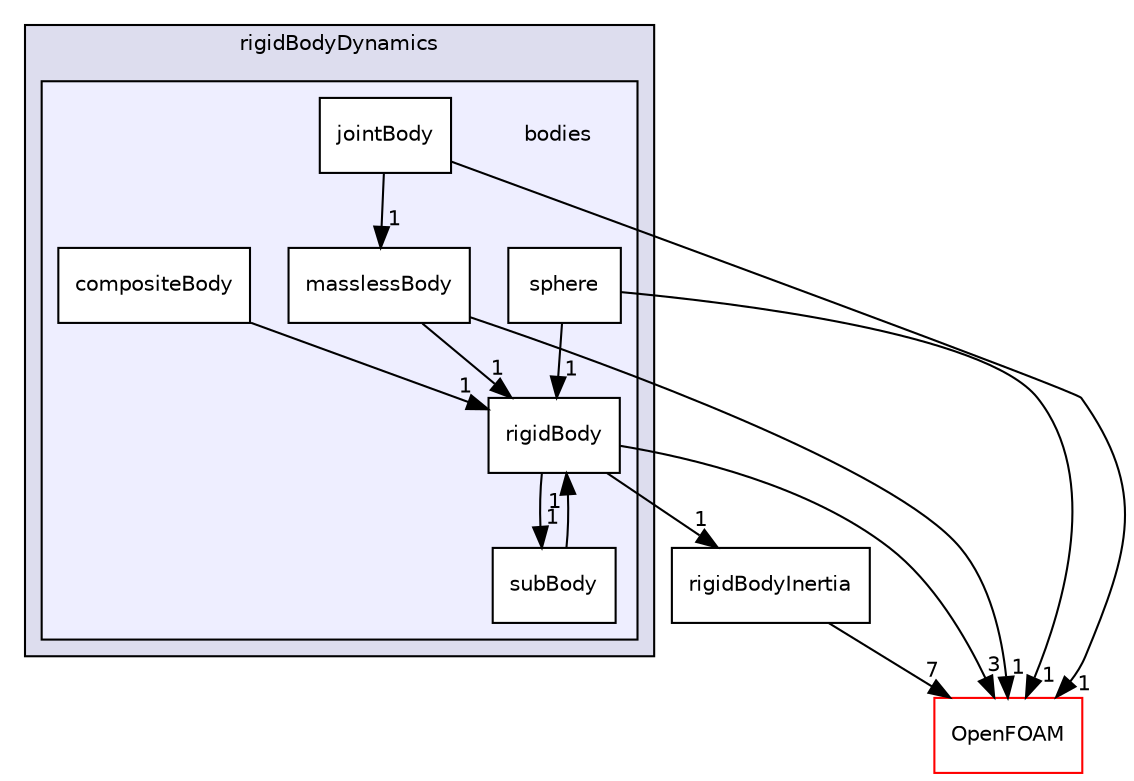 digraph "src/rigidBodyDynamics/bodies" {
  bgcolor=transparent;
  compound=true
  node [ fontsize="10", fontname="Helvetica"];
  edge [ labelfontsize="10", labelfontname="Helvetica"];
  subgraph clusterdir_910720b80d2212eaa7292c1abd76c375 {
    graph [ bgcolor="#ddddee", pencolor="black", label="rigidBodyDynamics" fontname="Helvetica", fontsize="10", URL="dir_910720b80d2212eaa7292c1abd76c375.html"]
  subgraph clusterdir_01e6611f9f28701f695d48f798765437 {
    graph [ bgcolor="#eeeeff", pencolor="black", label="" URL="dir_01e6611f9f28701f695d48f798765437.html"];
    dir_01e6611f9f28701f695d48f798765437 [shape=plaintext label="bodies"];
    dir_1e11307ab4a1bbb9c1cc5f4ee0cbc318 [shape=box label="compositeBody" color="black" fillcolor="white" style="filled" URL="dir_1e11307ab4a1bbb9c1cc5f4ee0cbc318.html"];
    dir_6d32969d6bcd0f1fc419b930d0ff3fd9 [shape=box label="jointBody" color="black" fillcolor="white" style="filled" URL="dir_6d32969d6bcd0f1fc419b930d0ff3fd9.html"];
    dir_2b0c8de7fb69e482e3830cdc79e54c57 [shape=box label="masslessBody" color="black" fillcolor="white" style="filled" URL="dir_2b0c8de7fb69e482e3830cdc79e54c57.html"];
    dir_35dd5cd9890fdce6a1471825e6c7daa2 [shape=box label="rigidBody" color="black" fillcolor="white" style="filled" URL="dir_35dd5cd9890fdce6a1471825e6c7daa2.html"];
    dir_93cf0605ee517170b4088252315dbd57 [shape=box label="sphere" color="black" fillcolor="white" style="filled" URL="dir_93cf0605ee517170b4088252315dbd57.html"];
    dir_c43d896227089a114fed12c685c0e830 [shape=box label="subBody" color="black" fillcolor="white" style="filled" URL="dir_c43d896227089a114fed12c685c0e830.html"];
  }
  }
  dir_1769b1cfe28bbefd80ccc873fd503c0d [shape=box label="rigidBodyInertia" URL="dir_1769b1cfe28bbefd80ccc873fd503c0d.html"];
  dir_c5473ff19b20e6ec4dfe5c310b3778a8 [shape=box label="OpenFOAM" color="red" URL="dir_c5473ff19b20e6ec4dfe5c310b3778a8.html"];
  dir_35dd5cd9890fdce6a1471825e6c7daa2->dir_c43d896227089a114fed12c685c0e830 [headlabel="1", labeldistance=1.5 headhref="dir_002629_002631.html"];
  dir_35dd5cd9890fdce6a1471825e6c7daa2->dir_1769b1cfe28bbefd80ccc873fd503c0d [headlabel="1", labeldistance=1.5 headhref="dir_002629_002663.html"];
  dir_35dd5cd9890fdce6a1471825e6c7daa2->dir_c5473ff19b20e6ec4dfe5c310b3778a8 [headlabel="3", labeldistance=1.5 headhref="dir_002629_001893.html"];
  dir_c43d896227089a114fed12c685c0e830->dir_35dd5cd9890fdce6a1471825e6c7daa2 [headlabel="1", labeldistance=1.5 headhref="dir_002631_002629.html"];
  dir_1769b1cfe28bbefd80ccc873fd503c0d->dir_c5473ff19b20e6ec4dfe5c310b3778a8 [headlabel="7", labeldistance=1.5 headhref="dir_002663_001893.html"];
  dir_1e11307ab4a1bbb9c1cc5f4ee0cbc318->dir_35dd5cd9890fdce6a1471825e6c7daa2 [headlabel="1", labeldistance=1.5 headhref="dir_002626_002629.html"];
  dir_93cf0605ee517170b4088252315dbd57->dir_35dd5cd9890fdce6a1471825e6c7daa2 [headlabel="1", labeldistance=1.5 headhref="dir_002630_002629.html"];
  dir_93cf0605ee517170b4088252315dbd57->dir_c5473ff19b20e6ec4dfe5c310b3778a8 [headlabel="1", labeldistance=1.5 headhref="dir_002630_001893.html"];
  dir_6d32969d6bcd0f1fc419b930d0ff3fd9->dir_c5473ff19b20e6ec4dfe5c310b3778a8 [headlabel="1", labeldistance=1.5 headhref="dir_002627_001893.html"];
  dir_6d32969d6bcd0f1fc419b930d0ff3fd9->dir_2b0c8de7fb69e482e3830cdc79e54c57 [headlabel="1", labeldistance=1.5 headhref="dir_002627_002628.html"];
  dir_2b0c8de7fb69e482e3830cdc79e54c57->dir_35dd5cd9890fdce6a1471825e6c7daa2 [headlabel="1", labeldistance=1.5 headhref="dir_002628_002629.html"];
  dir_2b0c8de7fb69e482e3830cdc79e54c57->dir_c5473ff19b20e6ec4dfe5c310b3778a8 [headlabel="1", labeldistance=1.5 headhref="dir_002628_001893.html"];
}
